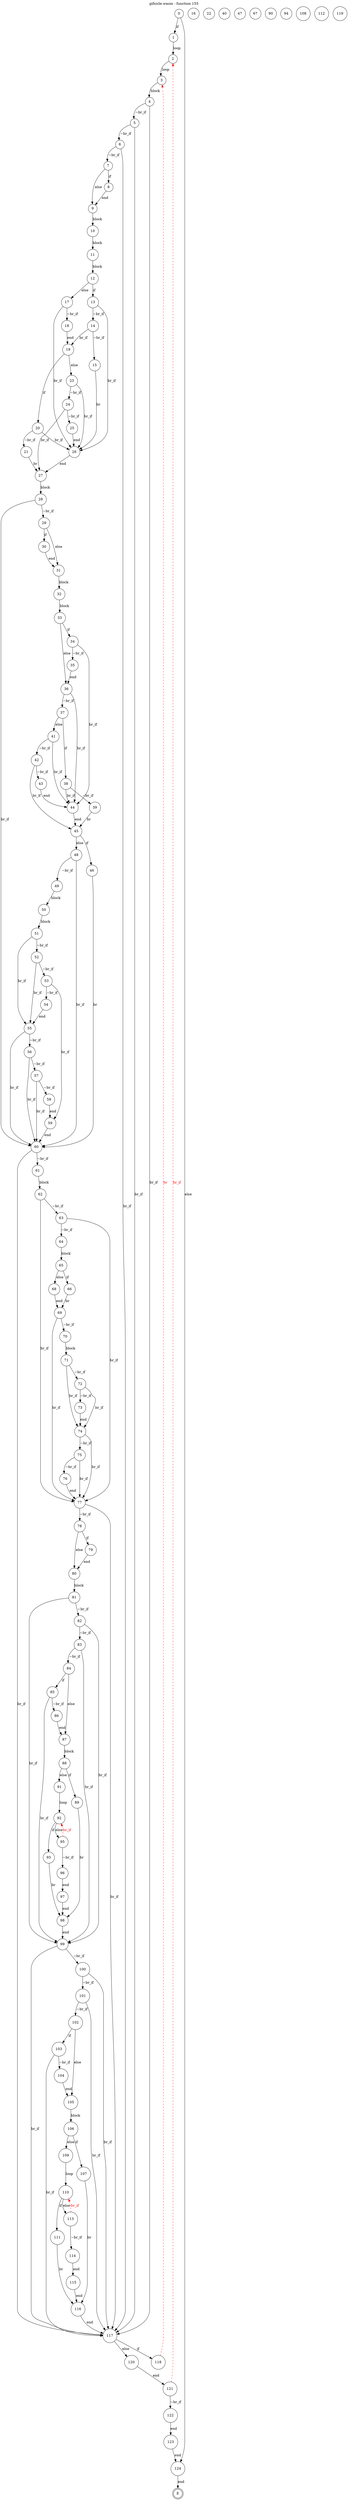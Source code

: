 digraph finite_state_machine {
    label = "gifsicle.wasm - function 155"
    labelloc =  t
    labelfontsize = 16
    labelfontcolor = black
    labelfontname = "Helvetica"
    node [shape = doublecircle]; E ;
node [shape=circle, fontcolor=black, style="", label="0"]0
node [shape=circle, fontcolor=black, style="", label="1"]1
node [shape=circle, fontcolor=black, style="", label="2"]2
node [shape=circle, fontcolor=black, style="", label="3"]3
node [shape=circle, fontcolor=black, style="", label="4"]4
node [shape=circle, fontcolor=black, style="", label="5"]5
node [shape=circle, fontcolor=black, style="", label="6"]6
node [shape=circle, fontcolor=black, style="", label="7"]7
node [shape=circle, fontcolor=black, style="", label="8"]8
node [shape=circle, fontcolor=black, style="", label="9"]9
node [shape=circle, fontcolor=black, style="", label="10"]10
node [shape=circle, fontcolor=black, style="", label="11"]11
node [shape=circle, fontcolor=black, style="", label="12"]12
node [shape=circle, fontcolor=black, style="", label="13"]13
node [shape=circle, fontcolor=black, style="", label="14"]14
node [shape=circle, fontcolor=black, style="", label="15"]15
node [shape=circle, fontcolor=black, style="", label="16"]16
node [shape=circle, fontcolor=black, style="", label="17"]17
node [shape=circle, fontcolor=black, style="", label="18"]18
node [shape=circle, fontcolor=black, style="", label="19"]19
node [shape=circle, fontcolor=black, style="", label="20"]20
node [shape=circle, fontcolor=black, style="", label="21"]21
node [shape=circle, fontcolor=black, style="", label="22"]22
node [shape=circle, fontcolor=black, style="", label="23"]23
node [shape=circle, fontcolor=black, style="", label="24"]24
node [shape=circle, fontcolor=black, style="", label="25"]25
node [shape=circle, fontcolor=black, style="", label="26"]26
node [shape=circle, fontcolor=black, style="", label="27"]27
node [shape=circle, fontcolor=black, style="", label="28"]28
node [shape=circle, fontcolor=black, style="", label="29"]29
node [shape=circle, fontcolor=black, style="", label="30"]30
node [shape=circle, fontcolor=black, style="", label="31"]31
node [shape=circle, fontcolor=black, style="", label="32"]32
node [shape=circle, fontcolor=black, style="", label="33"]33
node [shape=circle, fontcolor=black, style="", label="34"]34
node [shape=circle, fontcolor=black, style="", label="35"]35
node [shape=circle, fontcolor=black, style="", label="36"]36
node [shape=circle, fontcolor=black, style="", label="37"]37
node [shape=circle, fontcolor=black, style="", label="38"]38
node [shape=circle, fontcolor=black, style="", label="39"]39
node [shape=circle, fontcolor=black, style="", label="40"]40
node [shape=circle, fontcolor=black, style="", label="41"]41
node [shape=circle, fontcolor=black, style="", label="42"]42
node [shape=circle, fontcolor=black, style="", label="43"]43
node [shape=circle, fontcolor=black, style="", label="44"]44
node [shape=circle, fontcolor=black, style="", label="45"]45
node [shape=circle, fontcolor=black, style="", label="46"]46
node [shape=circle, fontcolor=black, style="", label="47"]47
node [shape=circle, fontcolor=black, style="", label="48"]48
node [shape=circle, fontcolor=black, style="", label="49"]49
node [shape=circle, fontcolor=black, style="", label="50"]50
node [shape=circle, fontcolor=black, style="", label="51"]51
node [shape=circle, fontcolor=black, style="", label="52"]52
node [shape=circle, fontcolor=black, style="", label="53"]53
node [shape=circle, fontcolor=black, style="", label="54"]54
node [shape=circle, fontcolor=black, style="", label="55"]55
node [shape=circle, fontcolor=black, style="", label="56"]56
node [shape=circle, fontcolor=black, style="", label="57"]57
node [shape=circle, fontcolor=black, style="", label="58"]58
node [shape=circle, fontcolor=black, style="", label="59"]59
node [shape=circle, fontcolor=black, style="", label="60"]60
node [shape=circle, fontcolor=black, style="", label="61"]61
node [shape=circle, fontcolor=black, style="", label="62"]62
node [shape=circle, fontcolor=black, style="", label="63"]63
node [shape=circle, fontcolor=black, style="", label="64"]64
node [shape=circle, fontcolor=black, style="", label="65"]65
node [shape=circle, fontcolor=black, style="", label="66"]66
node [shape=circle, fontcolor=black, style="", label="67"]67
node [shape=circle, fontcolor=black, style="", label="68"]68
node [shape=circle, fontcolor=black, style="", label="69"]69
node [shape=circle, fontcolor=black, style="", label="70"]70
node [shape=circle, fontcolor=black, style="", label="71"]71
node [shape=circle, fontcolor=black, style="", label="72"]72
node [shape=circle, fontcolor=black, style="", label="73"]73
node [shape=circle, fontcolor=black, style="", label="74"]74
node [shape=circle, fontcolor=black, style="", label="75"]75
node [shape=circle, fontcolor=black, style="", label="76"]76
node [shape=circle, fontcolor=black, style="", label="77"]77
node [shape=circle, fontcolor=black, style="", label="78"]78
node [shape=circle, fontcolor=black, style="", label="79"]79
node [shape=circle, fontcolor=black, style="", label="80"]80
node [shape=circle, fontcolor=black, style="", label="81"]81
node [shape=circle, fontcolor=black, style="", label="82"]82
node [shape=circle, fontcolor=black, style="", label="83"]83
node [shape=circle, fontcolor=black, style="", label="84"]84
node [shape=circle, fontcolor=black, style="", label="85"]85
node [shape=circle, fontcolor=black, style="", label="86"]86
node [shape=circle, fontcolor=black, style="", label="87"]87
node [shape=circle, fontcolor=black, style="", label="88"]88
node [shape=circle, fontcolor=black, style="", label="89"]89
node [shape=circle, fontcolor=black, style="", label="90"]90
node [shape=circle, fontcolor=black, style="", label="91"]91
node [shape=circle, fontcolor=black, style="", label="92"]92
node [shape=circle, fontcolor=black, style="", label="93"]93
node [shape=circle, fontcolor=black, style="", label="94"]94
node [shape=circle, fontcolor=black, style="", label="95"]95
node [shape=circle, fontcolor=black, style="", label="96"]96
node [shape=circle, fontcolor=black, style="", label="97"]97
node [shape=circle, fontcolor=black, style="", label="98"]98
node [shape=circle, fontcolor=black, style="", label="99"]99
node [shape=circle, fontcolor=black, style="", label="100"]100
node [shape=circle, fontcolor=black, style="", label="101"]101
node [shape=circle, fontcolor=black, style="", label="102"]102
node [shape=circle, fontcolor=black, style="", label="103"]103
node [shape=circle, fontcolor=black, style="", label="104"]104
node [shape=circle, fontcolor=black, style="", label="105"]105
node [shape=circle, fontcolor=black, style="", label="106"]106
node [shape=circle, fontcolor=black, style="", label="107"]107
node [shape=circle, fontcolor=black, style="", label="108"]108
node [shape=circle, fontcolor=black, style="", label="109"]109
node [shape=circle, fontcolor=black, style="", label="110"]110
node [shape=circle, fontcolor=black, style="", label="111"]111
node [shape=circle, fontcolor=black, style="", label="112"]112
node [shape=circle, fontcolor=black, style="", label="113"]113
node [shape=circle, fontcolor=black, style="", label="114"]114
node [shape=circle, fontcolor=black, style="", label="115"]115
node [shape=circle, fontcolor=black, style="", label="116"]116
node [shape=circle, fontcolor=black, style="", label="117"]117
node [shape=circle, fontcolor=black, style="", label="118"]118
node [shape=circle, fontcolor=black, style="", label="119"]119
node [shape=circle, fontcolor=black, style="", label="120"]120
node [shape=circle, fontcolor=black, style="", label="121"]121
node [shape=circle, fontcolor=black, style="", label="122"]122
node [shape=circle, fontcolor=black, style="", label="123"]123
node [shape=circle, fontcolor=black, style="", label="124"]124
node [shape=circle, fontcolor=black, style="", label="E"]E
    0 -> 1[label="if"];
    0 -> 124[label="else"];
    1 -> 2[label="loop"];
    2 -> 3[label="loop"];
    3 -> 4[label="block"];
    4 -> 5[label="~br_if"];
    4 -> 117[label="br_if"];
    5 -> 6[label="~br_if"];
    5 -> 117[label="br_if"];
    6 -> 7[label="~br_if"];
    6 -> 117[label="br_if"];
    7 -> 8[label="if"];
    7 -> 9[label="else"];
    8 -> 9[label="end"];
    9 -> 10[label="block"];
    10 -> 11[label="block"];
    11 -> 12[label="block"];
    12 -> 13[label="if"];
    12 -> 17[label="else"];
    13 -> 14[label="~br_if"];
    13 -> 26[label="br_if"];
    14 -> 15[label="~br_if"];
    14 -> 19[label="br_if"];
    15 -> 26[label="br"];
    17 -> 18[label="~br_if"];
    17 -> 26[label="br_if"];
    18 -> 19[label="end"];
    19 -> 20[label="if"];
    19 -> 23[label="else"];
    20 -> 21[label="~br_if"];
    20 -> 26[label="br_if"];
    21 -> 27[label="br"];
    23 -> 24[label="~br_if"];
    23 -> 26[label="br_if"];
    24 -> 25[label="~br_if"];
    24 -> 27[label="br_if"];
    25 -> 26[label="end"];
    26 -> 27[label="end"];
    27 -> 28[label="block"];
    28 -> 29[label="~br_if"];
    28 -> 60[label="br_if"];
    29 -> 30[label="if"];
    29 -> 31[label="else"];
    30 -> 31[label="end"];
    31 -> 32[label="block"];
    32 -> 33[label="block"];
    33 -> 34[label="if"];
    33 -> 36[label="else"];
    34 -> 35[label="~br_if"];
    34 -> 44[label="br_if"];
    35 -> 36[label="end"];
    36 -> 37[label="~br_if"];
    36 -> 44[label="br_if"];
    37 -> 38[label="if"];
    37 -> 41[label="else"];
    38 -> 39[label="~br_if"];
    38 -> 44[label="br_if"];
    39 -> 45[label="br"];
    41 -> 42[label="~br_if"];
    41 -> 44[label="br_if"];
    42 -> 43[label="~br_if"];
    42 -> 45[label="br_if"];
    43 -> 44[label="end"];
    44 -> 45[label="end"];
    45 -> 46[label="if"];
    45 -> 48[label="else"];
    46 -> 60[label="br"];
    48 -> 49[label="~br_if"];
    48 -> 60[label="br_if"];
    49 -> 50[label="block"];
    50 -> 51[label="block"];
    51 -> 52[label="~br_if"];
    51 -> 55[label="br_if"];
    52 -> 53[label="~br_if"];
    52 -> 55[label="br_if"];
    53 -> 54[label="~br_if"];
    53 -> 59[label="br_if"];
    54 -> 55[label="end"];
    55 -> 56[label="~br_if"];
    55 -> 60[label="br_if"];
    56 -> 57[label="~br_if"];
    56 -> 60[label="br_if"];
    57 -> 58[label="~br_if"];
    57 -> 60[label="br_if"];
    58 -> 59[label="end"];
    59 -> 60[label="end"];
    60 -> 61[label="~br_if"];
    60 -> 117[label="br_if"];
    61 -> 62[label="block"];
    62 -> 63[label="~br_if"];
    62 -> 77[label="br_if"];
    63 -> 64[label="~br_if"];
    63 -> 77[label="br_if"];
    64 -> 65[label="block"];
    65 -> 66[label="if"];
    65 -> 68[label="else"];
    66 -> 69[label="br"];
    68 -> 69[label="end"];
    69 -> 70[label="~br_if"];
    69 -> 77[label="br_if"];
    70 -> 71[label="block"];
    71 -> 72[label="~br_if"];
    71 -> 74[label="br_if"];
    72 -> 73[label="~br_if"];
    72 -> 74[label="br_if"];
    73 -> 74[label="end"];
    74 -> 75[label="~br_if"];
    74 -> 77[label="br_if"];
    75 -> 76[label="~br_if"];
    75 -> 77[label="br_if"];
    76 -> 77[label="end"];
    77 -> 78[label="~br_if"];
    77 -> 117[label="br_if"];
    78 -> 79[label="if"];
    78 -> 80[label="else"];
    79 -> 80[label="end"];
    80 -> 81[label="block"];
    81 -> 82[label="~br_if"];
    81 -> 99[label="br_if"];
    82 -> 83[label="~br_if"];
    82 -> 99[label="br_if"];
    83 -> 84[label="~br_if"];
    83 -> 99[label="br_if"];
    84 -> 85[label="if"];
    84 -> 87[label="else"];
    85 -> 86[label="~br_if"];
    85 -> 99[label="br_if"];
    86 -> 87[label="end"];
    87 -> 88[label="block"];
    88 -> 89[label="if"];
    88 -> 91[label="else"];
    89 -> 98[label="br"];
    91 -> 92[label="loop"];
    92 -> 93[label="if"];
    92 -> 95[label="else"];
    93 -> 98[label="br"];
    95 -> 96[label="~br_if"];
    95 -> 92[style="dashed" color="red" fontcolor="red" label="br_if"];
    96 -> 97[label="end"];
    97 -> 98[label="end"];
    98 -> 99[label="end"];
    99 -> 100[label="~br_if"];
    99 -> 117[label="br_if"];
    100 -> 101[label="~br_if"];
    100 -> 117[label="br_if"];
    101 -> 102[label="~br_if"];
    101 -> 117[label="br_if"];
    102 -> 103[label="if"];
    102 -> 105[label="else"];
    103 -> 104[label="~br_if"];
    103 -> 117[label="br_if"];
    104 -> 105[label="end"];
    105 -> 106[label="block"];
    106 -> 107[label="if"];
    106 -> 109[label="else"];
    107 -> 116[label="br"];
    109 -> 110[label="loop"];
    110 -> 111[label="if"];
    110 -> 113[label="else"];
    111 -> 116[label="br"];
    113 -> 114[label="~br_if"];
    113 -> 110[style="dashed" color="red" fontcolor="red" label="br_if"];
    114 -> 115[label="end"];
    115 -> 116[label="end"];
    116 -> 117[label="end"];
    117 -> 118[label="if"];
    117 -> 120[label="else"];
    118 -> 3[style="dashed" color="red" fontcolor="red" label="br"];
    120 -> 121[label="end"];
    121 -> 122[label="~br_if"];
    121 -> 2[style="dashed" color="red" fontcolor="red" label="br_if"];
    122 -> 123[label="end"];
    123 -> 124[label="end"];
    124 -> E[label="end"];
}

